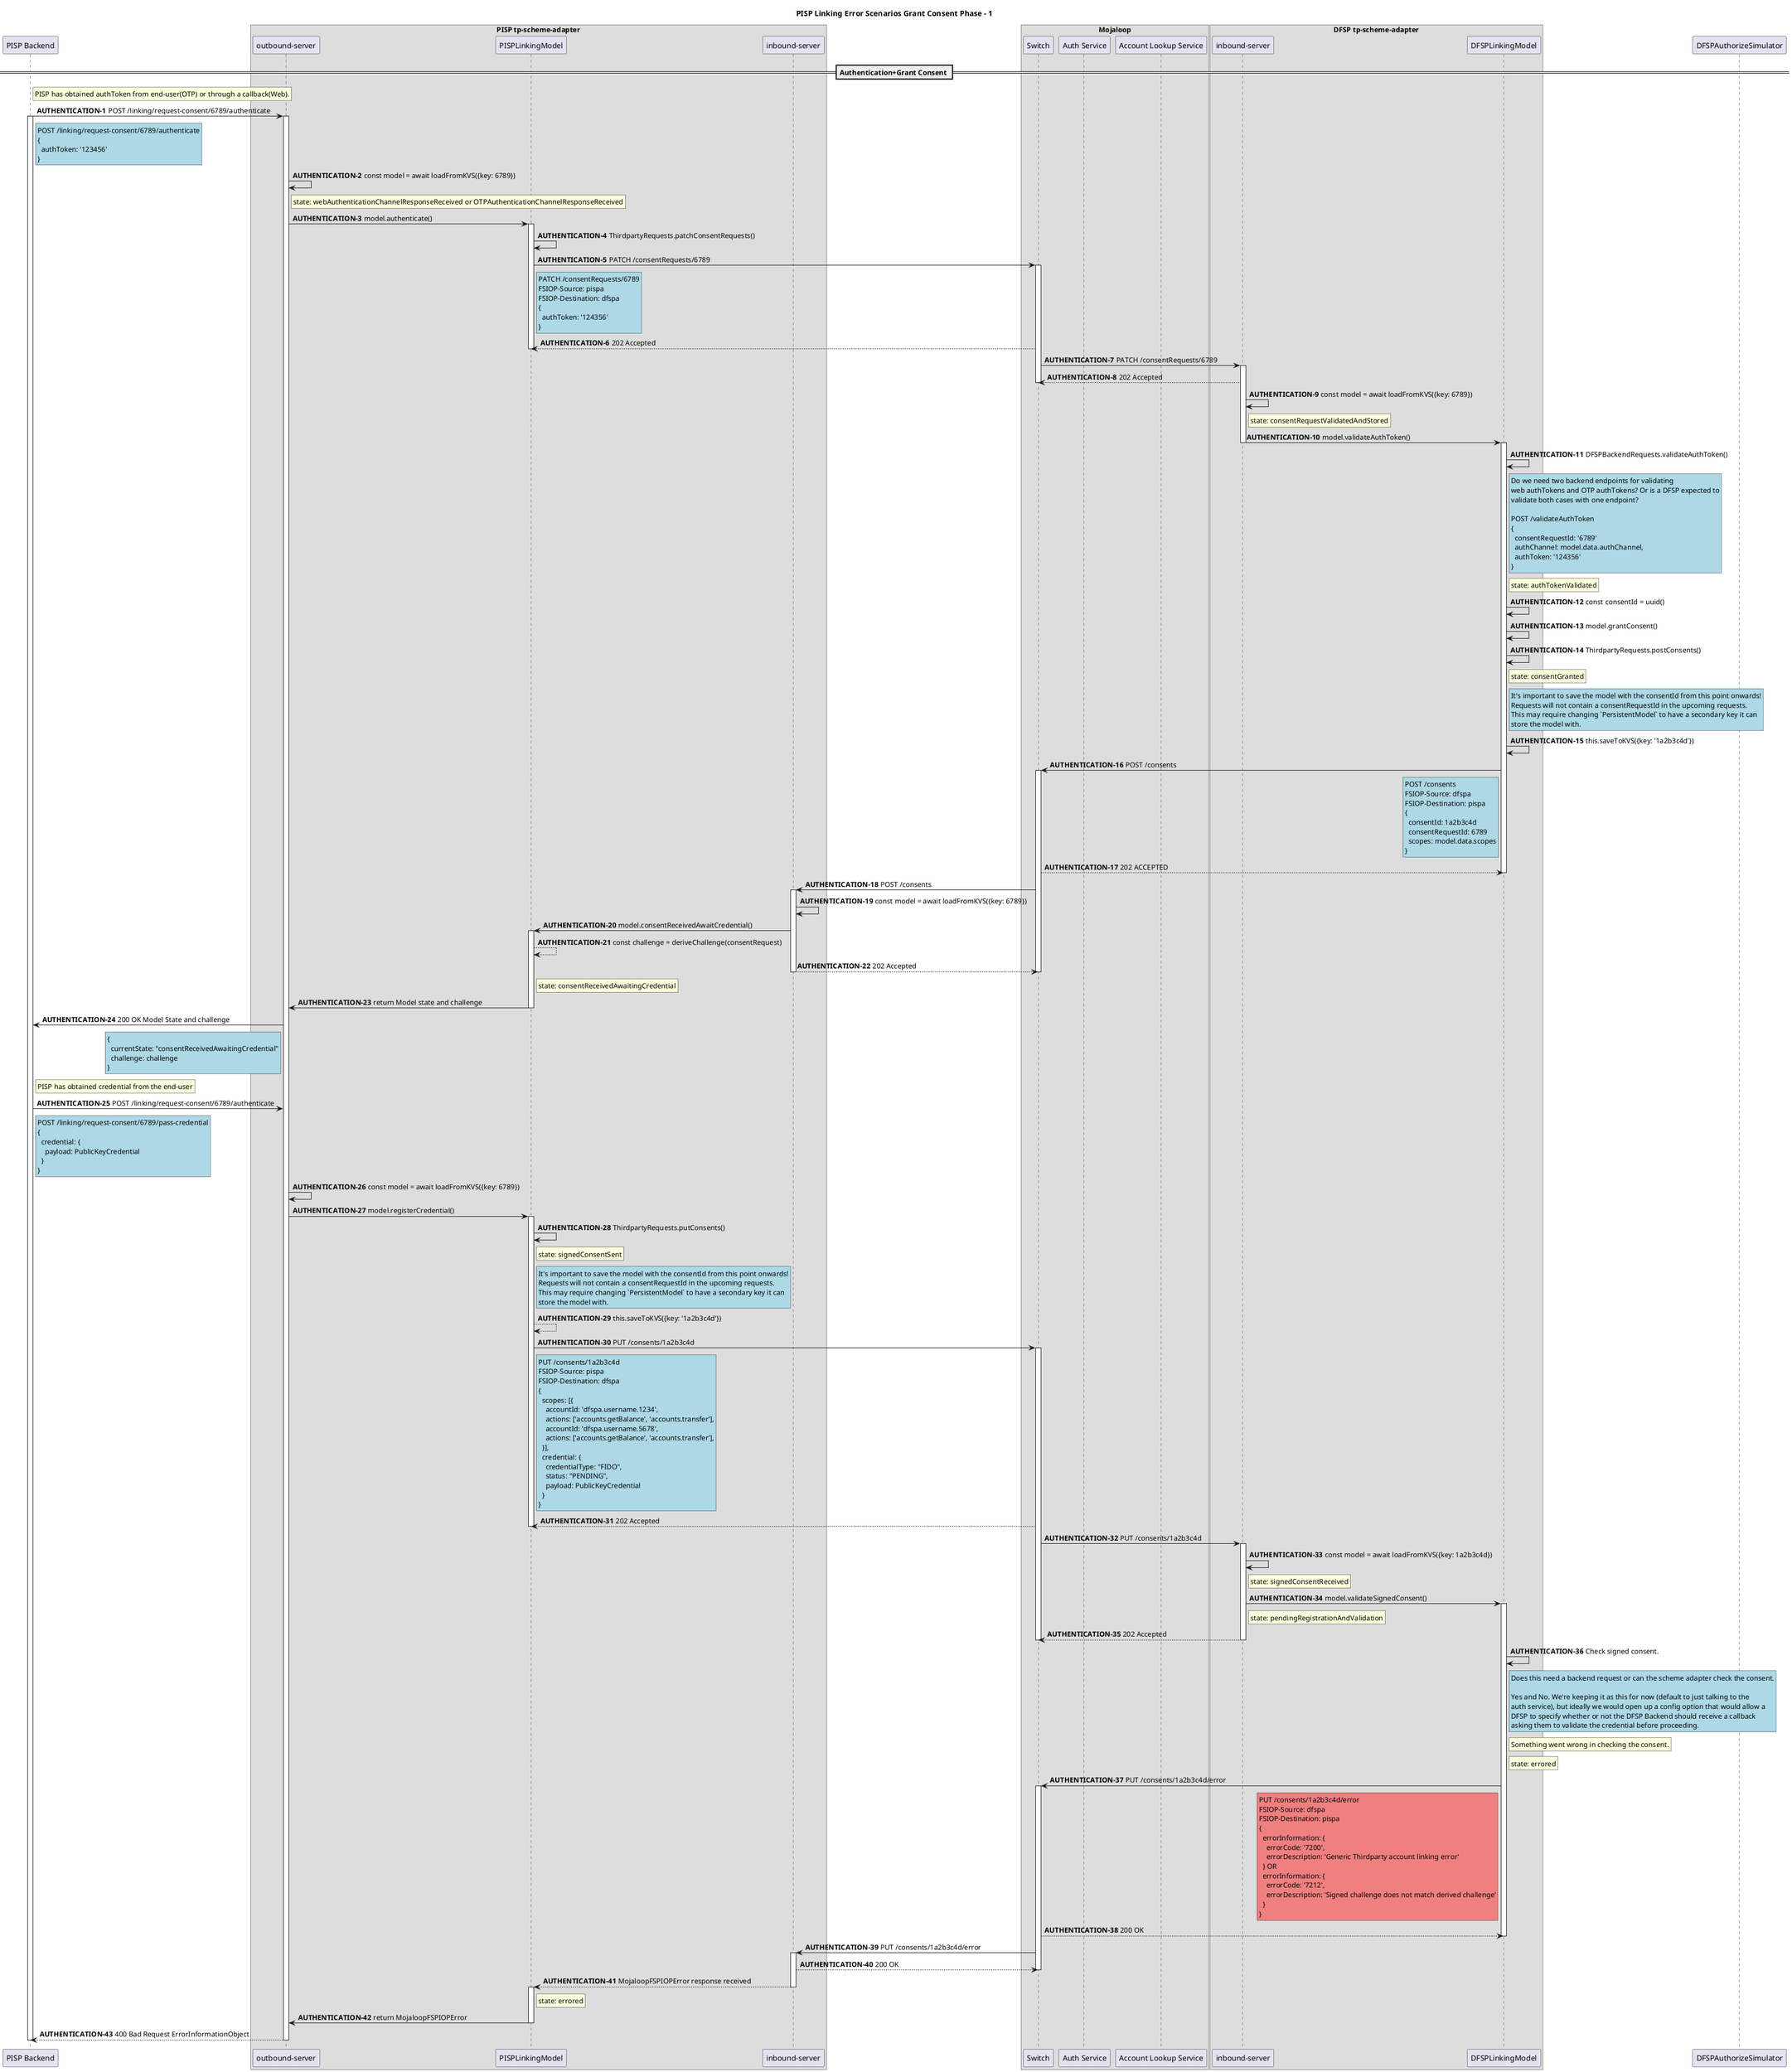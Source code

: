 @startuml

title PISP Linking Error Scenarios Grant Consent Phase - 1

participant "PISP Backend" as PISP
box "PISP tp-scheme-adapter"
  participant "outbound-server" as PISP_TP_OUT
  participant "PISPLinkingModel" as PISP_LM
  participant "inbound-server" as PISP_TP_IN
end box
box "Mojaloop"
    participant Switch
    participant "Auth Service" as AUTH
    participant "Account Lookup Service" as ALS
end box
box "DFSP tp-scheme-adapter"
  participant "inbound-server" as DFSP_TP_IN
  participant "DFSPLinkingModel" as DFSP_LM
end box
participant DFSPAuthorizeSimulator

== Authentication+Grant Consent ==
autonumber 1 "<b>AUTHENTICATION-#</b>"
rnote right of PISP
PISP has obtained authToken from end-user(OTP) or through a callback(Web).
end note
PISP -> PISP_TP_OUT: POST /linking/request-consent/6789/authenticate
rnote right of PISP #LightBlue
POST /linking/request-consent/6789/authenticate
{
  authToken: '123456'
}
end note

activate PISP
activate PISP_TP_OUT

PISP_TP_OUT -> PISP_TP_OUT: const model = await loadFromKVS({key: 6789})
rnote right of PISP_TP_OUT: state: webAuthenticationChannelResponseReceived or OTPAuthenticationChannelResponseReceived
PISP_TP_OUT -> PISP_LM: model.authenticate()

activate PISP_LM

PISP_LM -> PISP_LM: ThirdpartyRequests.patchConsentRequests()
PISP_LM -> Switch: PATCH /consentRequests/6789
rnote right of PISP_LM #LightBlue
PATCH /consentRequests/6789
FSIOP-Source: pispa
FSIOP-Destination: dfspa
{
  authToken: '124356'
}
end note

activate Switch
Switch --> PISP_LM: 202 Accepted
deactivate PISP_LM
Switch -> DFSP_TP_IN: PATCH /consentRequests/6789
activate DFSP_TP_IN
DFSP_TP_IN --> Switch: 202 Accepted
deactivate Switch
DFSP_TP_IN -> DFSP_TP_IN: const model = await loadFromKVS({key: 6789})
rnote right of DFSP_TP_IN: state: consentRequestValidatedAndStored
DFSP_TP_IN -> DFSP_LM: model.validateAuthToken()
deactivate DFSP_TP_IN
activate DFSP_LM

DFSP_LM -> DFSP_LM: DFSPBackendRequests.validateAuthToken()
rnote right of DFSP_LM #LightBlue
Do we need two backend endpoints for validating
web authTokens and OTP authTokens? Or is a DFSP expected to
validate both cases with one endpoint?

POST /validateAuthToken
{
  consentRequestId: '6789'
  authChannel: model.data.authChannel,
  authToken: '124356'
}
end note
rnote right of DFSP_LM: state: authTokenValidated

DFSP_LM -> DFSP_LM: const consentId = uuid()
DFSP_LM -> DFSP_LM: model.grantConsent()
DFSP_LM -> DFSP_LM: ThirdpartyRequests.postConsents()
rnote right of DFSP_LM: state: consentGranted
rnote right of DFSP_LM #LightBlue
It's important to save the model with the consentId from this point onwards!
Requests will not contain a consentRequestId in the upcoming requests.
This may require changing `PersistentModel` to have a secondary key it can
store the model with.
end note
DFSP_LM -> DFSP_LM: this.saveToKVS({key: '1a2b3c4d'})

DFSP_LM -> Switch: POST /consents
activate Switch

rnote left of DFSP_LM #LightBlue
POST /consents
FSIOP-Source: dfspa
FSIOP-Destination: pispa
{
  consentId: 1a2b3c4d
  consentRequestId: 6789
  scopes: model.data.scopes
}
end note
Switch --> DFSP_LM: 202 ACCEPTED
deactivate DFSP_LM
Switch ->  PISP_TP_IN: POST /consents
activate PISP_TP_IN
PISP_TP_IN -> PISP_TP_IN: const model = await loadFromKVS({key: 6789})
PISP_TP_IN -> PISP_LM: model.consentReceivedAwaitCredential()
activate PISP_LM
PISP_LM --> PISP_LM: const challenge = deriveChallenge(consentRequest)
PISP_TP_IN --> Switch: 202 Accepted
deactivate PISP_TP_IN
deactivate Switch
rnote right of PISP_LM: state: consentReceivedAwaitingCredential
PISP_LM -> PISP_TP_OUT: return Model state and challenge
deactivate PISP_LM
PISP_TP_OUT -> PISP: 200 OK Model State and challenge
rnote left of PISP_TP_OUT #LightBlue
{
  currentState: "consentReceivedAwaitingCredential"
  challenge: challenge
}
end note

rnote right of PISP
PISP has obtained credential from the end-user
end note
PISP -> PISP_TP_OUT: POST /linking/request-consent/6789/authenticate
rnote right of PISP #LightBlue
POST /linking/request-consent/6789/pass-credential
{
  credential: {
    payload: PublicKeyCredential
  }
}
end note
PISP_TP_OUT -> PISP_TP_OUT: const model = await loadFromKVS({key: 6789})
PISP_TP_OUT -> PISP_LM: model.registerCredential()
activate PISP_LM

PISP_LM -> PISP_LM: ThirdpartyRequests.putConsents()
rnote right of PISP_LM: state: signedConsentSent
rnote right of PISP_LM #LightBlue
It's important to save the model with the consentId from this point onwards!
Requests will not contain a consentRequestId in the upcoming requests.
This may require changing `PersistentModel` to have a secondary key it can
store the model with.
end note
PISP_LM --> PISP_LM: this.saveToKVS({key: '1a2b3c4d'})
PISP_LM -> Switch: PUT /consents/1a2b3c4d
activate Switch

rnote right of PISP_LM #LightBlue
PUT /consents/1a2b3c4d
FSIOP-Source: pispa
FSIOP-Destination: dfspa
{
  scopes: [{
    accountId: 'dfspa.username.1234',
    actions: ['accounts.getBalance', 'accounts.transfer'],
    accountId: 'dfspa.username.5678',
    actions: ['accounts.getBalance', 'accounts.transfer'],
  }],
  credential: {
    credentialType: "FIDO",
    status: "PENDING",
    payload: PublicKeyCredential
  }
}
end note

Switch --> PISP_LM: 202 Accepted
deactivate PISP_LM
Switch -> DFSP_TP_IN: PUT /consents/1a2b3c4d
activate DFSP_TP_IN

DFSP_TP_IN -> DFSP_TP_IN: const model = await loadFromKVS({key: 1a2b3c4d})
rnote right of DFSP_TP_IN: state: signedConsentReceived
DFSP_TP_IN -> DFSP_LM: model.validateSignedConsent()
activate DFSP_LM
rnote right of DFSP_TP_IN: state: pendingRegistrationAndValidation
DFSP_TP_IN --> Switch: 202 Accepted
deactivate Switch
deactivate DFSP_TP_IN
DFSP_LM -> DFSP_LM: Check signed consent.
rnote right of DFSP_LM #LightBlue
Does this need a backend request or can the scheme adapter check the consent.

Yes and No. We're keeping it as this for now (default to just talking to the
auth service), but ideally we would open up a config option that would allow a
DFSP to specify whether or not the DFSP Backend should receive a callback
asking them to validate the credential before proceeding.
end note

rnote right of DFSP_LM: Something went wrong in checking the consent.
rnote right of DFSP_LM: state: errored
DFSP_LM -> Switch: PUT /consents/1a2b3c4d/error
activate Switch

rnote left of DFSP_LM #LightCoral
PUT /consents/1a2b3c4d/error
FSIOP-Source: dfspa
FSIOP-Destination: pispa
{
  errorInformation: {
    errorCode: '7200',
    errorDescription: 'Generic Thirdparty account linking error'
  } OR
  errorInformation: {
    errorCode: '7212',
    errorDescription: 'Signed challenge does not match derived challenge'
  }
}
end note
Switch --> DFSP_LM: 200 OK
deactivate DFSP_LM
Switch ->  PISP_TP_IN: PUT /consents/1a2b3c4d/error
activate PISP_TP_IN
PISP_TP_IN --> Switch: 200 OK
deactivate Switch
PISP_TP_IN --> PISP_LM: MojaloopFSPIOPError response received
deactivate PISP_TP_IN
activate PISP_LM
rnote right of PISP_LM: state: errored
PISP_LM -> PISP_TP_OUT: return MojaloopFSPIOPError
deactivate PISP_LM
PISP_TP_OUT --> PISP: 400 Bad Request ErrorInformationObject
deactivate PISP_TP_OUT
deactivate PISP
@enduml
